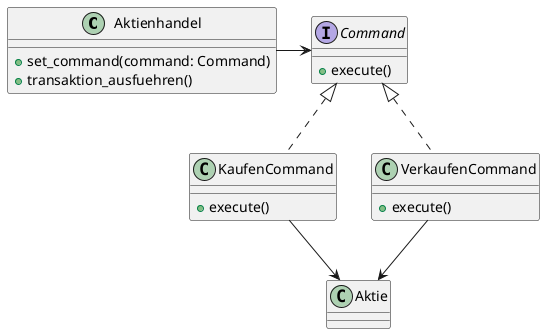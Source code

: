 @startuml
                class Aktienhandel {
                  +set_command(command: Command)
                  +transaktion_ausfuehren()
                }

                interface Command {
                  +execute()
                }

                class KaufenCommand {
                  +execute()
                }

                class VerkaufenCommand {
                  +execute()
                }

                class Aktie { }

                Aktienhandel -right-> Command
                Command <|.. KaufenCommand
                Command <|.. VerkaufenCommand
                KaufenCommand -down-> Aktie
                VerkaufenCommand -down-> Aktie
                @enduml